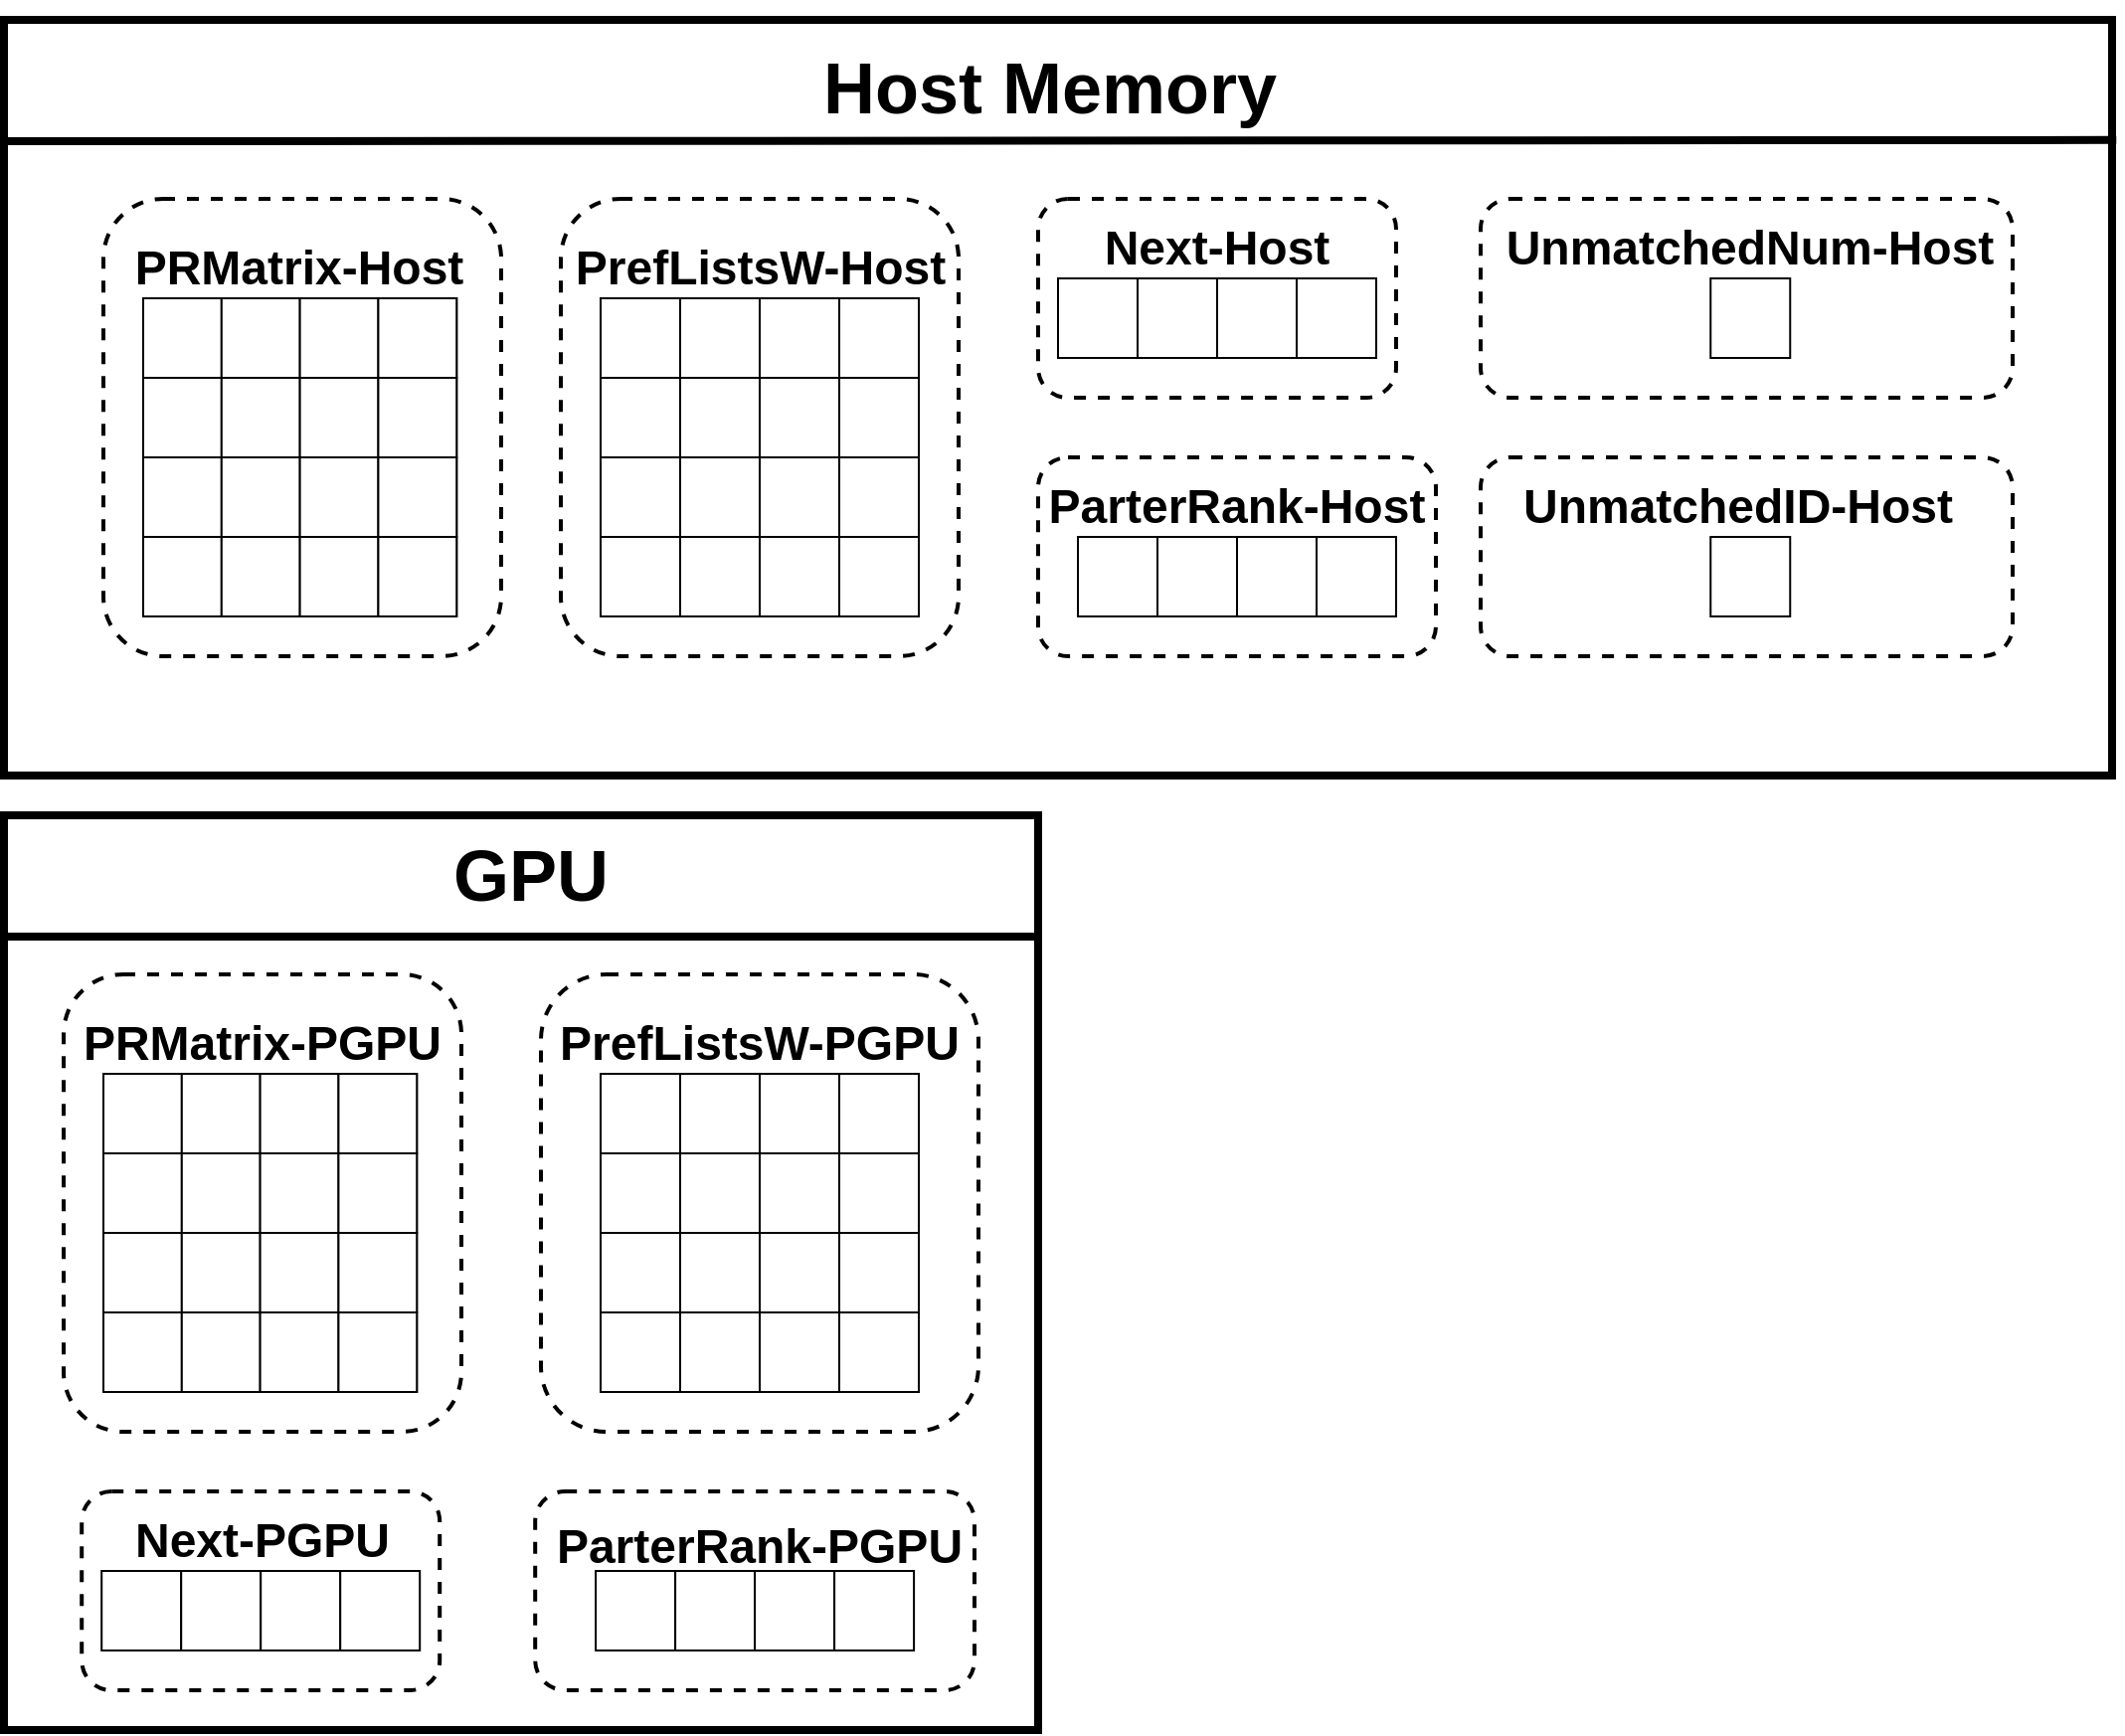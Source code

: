 <mxfile version="24.8.6">
  <diagram name="Page-1" id="25HsGfQOTVlsZXj9wSLe">
    <mxGraphModel dx="2573" dy="1393" grid="1" gridSize="10" guides="1" tooltips="1" connect="1" arrows="1" fold="1" page="1" pageScale="1" pageWidth="850" pageHeight="1100" math="0" shadow="0">
      <root>
        <mxCell id="0" />
        <mxCell id="1" parent="0" />
        <mxCell id="RQP4UaDVUN7FKSA59rx9-2" value="" style="rounded=0;whiteSpace=wrap;html=1;strokeWidth=4;" vertex="1" parent="1">
          <mxGeometry x="200" y="700" width="520" height="460" as="geometry" />
        </mxCell>
        <mxCell id="RQP4UaDVUN7FKSA59rx9-3" value="" style="rounded=0;whiteSpace=wrap;html=1;strokeWidth=4;" vertex="1" parent="1">
          <mxGeometry x="200" y="300" width="1060" height="380" as="geometry" />
        </mxCell>
        <mxCell id="RQP4UaDVUN7FKSA59rx9-5" value="" style="rounded=1;whiteSpace=wrap;html=1;fillColor=none;strokeWidth=2;dashed=1;" vertex="1" parent="1">
          <mxGeometry x="942.5" y="520" width="267.5" height="100" as="geometry" />
        </mxCell>
        <mxCell id="RQP4UaDVUN7FKSA59rx9-6" value="" style="rounded=1;whiteSpace=wrap;html=1;fillColor=none;strokeWidth=2;dashed=1;" vertex="1" parent="1">
          <mxGeometry x="942.5" y="390" width="267.5" height="100" as="geometry" />
        </mxCell>
        <mxCell id="RQP4UaDVUN7FKSA59rx9-7" value="" style="rounded=1;whiteSpace=wrap;html=1;fillColor=none;strokeWidth=2;dashed=1;" vertex="1" parent="1">
          <mxGeometry x="720" y="390" width="180" height="100" as="geometry" />
        </mxCell>
        <mxCell id="RQP4UaDVUN7FKSA59rx9-8" value="" style="rounded=1;whiteSpace=wrap;html=1;fillColor=none;strokeWidth=2;dashed=1;" vertex="1" parent="1">
          <mxGeometry x="250" y="390" width="200" height="230" as="geometry" />
        </mxCell>
        <mxCell id="RQP4UaDVUN7FKSA59rx9-9" value="" style="rounded=1;whiteSpace=wrap;html=1;fillColor=none;strokeWidth=2;dashed=1;" vertex="1" parent="1">
          <mxGeometry x="480" y="390" width="200" height="230" as="geometry" />
        </mxCell>
        <mxCell id="RQP4UaDVUN7FKSA59rx9-10" value="" style="group" vertex="1" connectable="0" parent="1">
          <mxGeometry x="500" y="440" width="160" height="160" as="geometry" />
        </mxCell>
        <mxCell id="RQP4UaDVUN7FKSA59rx9-11" value="" style="rounded=0;whiteSpace=wrap;html=1;" vertex="1" parent="RQP4UaDVUN7FKSA59rx9-10">
          <mxGeometry width="160" height="160" as="geometry" />
        </mxCell>
        <mxCell id="RQP4UaDVUN7FKSA59rx9-12" value="" style="rounded=0;whiteSpace=wrap;html=1;" vertex="1" parent="RQP4UaDVUN7FKSA59rx9-10">
          <mxGeometry width="40" height="40" as="geometry" />
        </mxCell>
        <mxCell id="RQP4UaDVUN7FKSA59rx9-13" value="" style="rounded=0;whiteSpace=wrap;html=1;" vertex="1" parent="RQP4UaDVUN7FKSA59rx9-10">
          <mxGeometry y="40" width="40" height="40" as="geometry" />
        </mxCell>
        <mxCell id="RQP4UaDVUN7FKSA59rx9-14" value="" style="rounded=0;whiteSpace=wrap;html=1;" vertex="1" parent="RQP4UaDVUN7FKSA59rx9-10">
          <mxGeometry y="80" width="40" height="40" as="geometry" />
        </mxCell>
        <mxCell id="RQP4UaDVUN7FKSA59rx9-15" value="" style="rounded=0;whiteSpace=wrap;html=1;" vertex="1" parent="RQP4UaDVUN7FKSA59rx9-10">
          <mxGeometry y="120" width="40" height="40" as="geometry" />
        </mxCell>
        <mxCell id="RQP4UaDVUN7FKSA59rx9-16" value="" style="rounded=0;whiteSpace=wrap;html=1;" vertex="1" parent="RQP4UaDVUN7FKSA59rx9-10">
          <mxGeometry x="40" width="40" height="40" as="geometry" />
        </mxCell>
        <mxCell id="RQP4UaDVUN7FKSA59rx9-17" value="" style="rounded=0;whiteSpace=wrap;html=1;" vertex="1" parent="RQP4UaDVUN7FKSA59rx9-10">
          <mxGeometry x="40" y="40" width="40" height="40" as="geometry" />
        </mxCell>
        <mxCell id="RQP4UaDVUN7FKSA59rx9-18" value="" style="rounded=0;whiteSpace=wrap;html=1;" vertex="1" parent="RQP4UaDVUN7FKSA59rx9-10">
          <mxGeometry x="40" y="80" width="40" height="40" as="geometry" />
        </mxCell>
        <mxCell id="RQP4UaDVUN7FKSA59rx9-19" value="" style="rounded=0;whiteSpace=wrap;html=1;" vertex="1" parent="RQP4UaDVUN7FKSA59rx9-10">
          <mxGeometry x="40" y="120" width="40" height="40" as="geometry" />
        </mxCell>
        <mxCell id="RQP4UaDVUN7FKSA59rx9-20" value="" style="rounded=0;whiteSpace=wrap;html=1;" vertex="1" parent="RQP4UaDVUN7FKSA59rx9-10">
          <mxGeometry x="80" width="40" height="40" as="geometry" />
        </mxCell>
        <mxCell id="RQP4UaDVUN7FKSA59rx9-21" value="" style="rounded=0;whiteSpace=wrap;html=1;" vertex="1" parent="RQP4UaDVUN7FKSA59rx9-10">
          <mxGeometry x="80" y="40" width="40" height="40" as="geometry" />
        </mxCell>
        <mxCell id="RQP4UaDVUN7FKSA59rx9-22" value="" style="rounded=0;whiteSpace=wrap;html=1;" vertex="1" parent="RQP4UaDVUN7FKSA59rx9-10">
          <mxGeometry x="80" y="80" width="40" height="40" as="geometry" />
        </mxCell>
        <mxCell id="RQP4UaDVUN7FKSA59rx9-23" value="" style="rounded=0;whiteSpace=wrap;html=1;" vertex="1" parent="RQP4UaDVUN7FKSA59rx9-10">
          <mxGeometry x="80" y="120" width="40" height="40" as="geometry" />
        </mxCell>
        <mxCell id="RQP4UaDVUN7FKSA59rx9-24" value="" style="rounded=0;whiteSpace=wrap;html=1;" vertex="1" parent="RQP4UaDVUN7FKSA59rx9-10">
          <mxGeometry x="120" width="40" height="40" as="geometry" />
        </mxCell>
        <mxCell id="RQP4UaDVUN7FKSA59rx9-25" value="" style="rounded=0;whiteSpace=wrap;html=1;" vertex="1" parent="RQP4UaDVUN7FKSA59rx9-10">
          <mxGeometry x="120" y="40" width="40" height="40" as="geometry" />
        </mxCell>
        <mxCell id="RQP4UaDVUN7FKSA59rx9-26" value="" style="rounded=0;whiteSpace=wrap;html=1;" vertex="1" parent="RQP4UaDVUN7FKSA59rx9-10">
          <mxGeometry x="120" y="80" width="40" height="40" as="geometry" />
        </mxCell>
        <mxCell id="RQP4UaDVUN7FKSA59rx9-27" value="" style="rounded=0;whiteSpace=wrap;html=1;" vertex="1" parent="RQP4UaDVUN7FKSA59rx9-10">
          <mxGeometry x="120" y="120" width="40" height="40" as="geometry" />
        </mxCell>
        <mxCell id="RQP4UaDVUN7FKSA59rx9-28" value="&lt;p style=&quot;font-size: 24px;&quot;&gt;&lt;b style=&quot;font-size: 24px;&quot;&gt;&lt;font style=&quot;font-size: 24px;&quot;&gt;PRMatrix-Host&lt;/font&gt;&lt;/b&gt;&lt;/p&gt;" style="text;html=1;align=center;verticalAlign=middle;whiteSpace=wrap;rounded=0;fontSize=24;" vertex="1" parent="1">
          <mxGeometry x="263.21" y="410" width="171.19" height="30" as="geometry" />
        </mxCell>
        <mxCell id="RQP4UaDVUN7FKSA59rx9-29" value="&lt;p&gt;&lt;b&gt;&lt;font style=&quot;font-size: 24px;&quot;&gt;PrefListsW-Host&lt;/font&gt;&lt;/b&gt;&lt;/p&gt;" style="text;html=1;align=center;verticalAlign=middle;whiteSpace=wrap;rounded=0;" vertex="1" parent="1">
          <mxGeometry x="483.75" y="410" width="192.5" height="30" as="geometry" />
        </mxCell>
        <mxCell id="RQP4UaDVUN7FKSA59rx9-30" value="" style="group" vertex="1" connectable="0" parent="1">
          <mxGeometry x="730" y="430" width="160" height="80" as="geometry" />
        </mxCell>
        <mxCell id="RQP4UaDVUN7FKSA59rx9-31" value="" style="rounded=0;whiteSpace=wrap;html=1;" vertex="1" parent="RQP4UaDVUN7FKSA59rx9-30">
          <mxGeometry width="40" height="40" as="geometry" />
        </mxCell>
        <mxCell id="RQP4UaDVUN7FKSA59rx9-32" value="" style="rounded=0;whiteSpace=wrap;html=1;" vertex="1" parent="RQP4UaDVUN7FKSA59rx9-30">
          <mxGeometry x="40" width="40" height="40" as="geometry" />
        </mxCell>
        <mxCell id="RQP4UaDVUN7FKSA59rx9-33" value="" style="rounded=0;whiteSpace=wrap;html=1;" vertex="1" parent="RQP4UaDVUN7FKSA59rx9-30">
          <mxGeometry x="80" width="40" height="40" as="geometry" />
        </mxCell>
        <mxCell id="RQP4UaDVUN7FKSA59rx9-34" value="" style="rounded=0;whiteSpace=wrap;html=1;" vertex="1" parent="RQP4UaDVUN7FKSA59rx9-30">
          <mxGeometry x="120" width="40" height="40" as="geometry" />
        </mxCell>
        <mxCell id="RQP4UaDVUN7FKSA59rx9-35" value="&lt;p style=&quot;font-size: 24px;&quot;&gt;&lt;b style=&quot;font-size: 24px;&quot;&gt;&lt;font style=&quot;font-size: 24px;&quot;&gt;Next-Host&lt;/font&gt;&lt;/b&gt;&lt;/p&gt;" style="text;html=1;align=center;verticalAlign=middle;whiteSpace=wrap;rounded=0;fontSize=24;" vertex="1" parent="1">
          <mxGeometry x="750" y="400" width="120" height="30" as="geometry" />
        </mxCell>
        <mxCell id="RQP4UaDVUN7FKSA59rx9-36" value="" style="rounded=1;whiteSpace=wrap;html=1;fillColor=none;strokeWidth=2;dashed=1;" vertex="1" parent="1">
          <mxGeometry x="720" y="520" width="200" height="100" as="geometry" />
        </mxCell>
        <mxCell id="RQP4UaDVUN7FKSA59rx9-37" value="" style="group" vertex="1" connectable="0" parent="1">
          <mxGeometry x="550" y="560" width="230" height="120" as="geometry" />
        </mxCell>
        <mxCell id="RQP4UaDVUN7FKSA59rx9-38" value="" style="rounded=0;whiteSpace=wrap;html=1;" vertex="1" parent="RQP4UaDVUN7FKSA59rx9-37">
          <mxGeometry x="190" width="40" height="40" as="geometry" />
        </mxCell>
        <mxCell id="RQP4UaDVUN7FKSA59rx9-39" value="" style="rounded=0;whiteSpace=wrap;html=1;" vertex="1" parent="RQP4UaDVUN7FKSA59rx9-37">
          <mxGeometry x="230" width="40" height="40" as="geometry" />
        </mxCell>
        <mxCell id="RQP4UaDVUN7FKSA59rx9-40" value="" style="rounded=0;whiteSpace=wrap;html=1;" vertex="1" parent="RQP4UaDVUN7FKSA59rx9-37">
          <mxGeometry x="270" width="40" height="40" as="geometry" />
        </mxCell>
        <mxCell id="RQP4UaDVUN7FKSA59rx9-41" value="" style="rounded=0;whiteSpace=wrap;html=1;" vertex="1" parent="RQP4UaDVUN7FKSA59rx9-37">
          <mxGeometry x="310" width="40" height="40" as="geometry" />
        </mxCell>
        <mxCell id="RQP4UaDVUN7FKSA59rx9-42" value="&lt;p style=&quot;font-size: 24px;&quot;&gt;&lt;b style=&quot;font-size: 24px;&quot;&gt;&lt;font style=&quot;font-size: 24px;&quot;&gt;ParterRank-Host&lt;/font&gt;&lt;/b&gt;&lt;br style=&quot;font-size: 24px;&quot;&gt;&lt;/p&gt;" style="text;html=1;align=center;verticalAlign=middle;whiteSpace=wrap;rounded=0;fontSize=24;" vertex="1" parent="1">
          <mxGeometry x="720" y="530" width="200" height="30" as="geometry" />
        </mxCell>
        <mxCell id="RQP4UaDVUN7FKSA59rx9-46" value="" style="rounded=0;whiteSpace=wrap;html=1;" vertex="1" parent="1">
          <mxGeometry x="270" y="440" width="157.612" height="160" as="geometry" />
        </mxCell>
        <mxCell id="RQP4UaDVUN7FKSA59rx9-47" value="" style="rounded=0;whiteSpace=wrap;html=1;" vertex="1" parent="1">
          <mxGeometry x="270" y="440" width="39.403" height="40" as="geometry" />
        </mxCell>
        <mxCell id="RQP4UaDVUN7FKSA59rx9-48" value="" style="rounded=0;whiteSpace=wrap;html=1;" vertex="1" parent="1">
          <mxGeometry x="270" y="480" width="39.403" height="40" as="geometry" />
        </mxCell>
        <mxCell id="RQP4UaDVUN7FKSA59rx9-49" value="" style="rounded=0;whiteSpace=wrap;html=1;" vertex="1" parent="1">
          <mxGeometry x="270" y="520" width="39.403" height="40" as="geometry" />
        </mxCell>
        <mxCell id="RQP4UaDVUN7FKSA59rx9-50" value="" style="rounded=0;whiteSpace=wrap;html=1;" vertex="1" parent="1">
          <mxGeometry x="270" y="560" width="39.403" height="40" as="geometry" />
        </mxCell>
        <mxCell id="RQP4UaDVUN7FKSA59rx9-51" value="" style="rounded=0;whiteSpace=wrap;html=1;" vertex="1" parent="1">
          <mxGeometry x="309.403" y="440" width="39.403" height="40" as="geometry" />
        </mxCell>
        <mxCell id="RQP4UaDVUN7FKSA59rx9-52" value="" style="rounded=0;whiteSpace=wrap;html=1;" vertex="1" parent="1">
          <mxGeometry x="309.403" y="480" width="39.403" height="40" as="geometry" />
        </mxCell>
        <mxCell id="RQP4UaDVUN7FKSA59rx9-53" value="" style="rounded=0;whiteSpace=wrap;html=1;" vertex="1" parent="1">
          <mxGeometry x="309.403" y="520" width="39.403" height="40" as="geometry" />
        </mxCell>
        <mxCell id="RQP4UaDVUN7FKSA59rx9-54" value="" style="rounded=0;whiteSpace=wrap;html=1;" vertex="1" parent="1">
          <mxGeometry x="309.403" y="560" width="39.403" height="40" as="geometry" />
        </mxCell>
        <mxCell id="RQP4UaDVUN7FKSA59rx9-55" value="" style="rounded=0;whiteSpace=wrap;html=1;" vertex="1" parent="1">
          <mxGeometry x="348.806" y="440" width="39.403" height="40" as="geometry" />
        </mxCell>
        <mxCell id="RQP4UaDVUN7FKSA59rx9-56" value="" style="rounded=0;whiteSpace=wrap;html=1;" vertex="1" parent="1">
          <mxGeometry x="348.806" y="480" width="39.403" height="40" as="geometry" />
        </mxCell>
        <mxCell id="RQP4UaDVUN7FKSA59rx9-57" value="" style="rounded=0;whiteSpace=wrap;html=1;" vertex="1" parent="1">
          <mxGeometry x="348.806" y="520" width="39.403" height="40" as="geometry" />
        </mxCell>
        <mxCell id="RQP4UaDVUN7FKSA59rx9-58" value="" style="rounded=0;whiteSpace=wrap;html=1;" vertex="1" parent="1">
          <mxGeometry x="348.806" y="560" width="39.403" height="40" as="geometry" />
        </mxCell>
        <mxCell id="RQP4UaDVUN7FKSA59rx9-59" value="" style="rounded=0;whiteSpace=wrap;html=1;" vertex="1" parent="1">
          <mxGeometry x="388.209" y="440" width="39.403" height="40" as="geometry" />
        </mxCell>
        <mxCell id="RQP4UaDVUN7FKSA59rx9-60" value="" style="rounded=0;whiteSpace=wrap;html=1;" vertex="1" parent="1">
          <mxGeometry x="388.209" y="480" width="39.403" height="40" as="geometry" />
        </mxCell>
        <mxCell id="RQP4UaDVUN7FKSA59rx9-61" value="" style="rounded=0;whiteSpace=wrap;html=1;" vertex="1" parent="1">
          <mxGeometry x="388.209" y="520" width="39.403" height="40" as="geometry" />
        </mxCell>
        <mxCell id="RQP4UaDVUN7FKSA59rx9-62" value="" style="rounded=0;whiteSpace=wrap;html=1;" vertex="1" parent="1">
          <mxGeometry x="388.209" y="560" width="39.403" height="40" as="geometry" />
        </mxCell>
        <mxCell id="RQP4UaDVUN7FKSA59rx9-63" value="" style="rounded=1;whiteSpace=wrap;html=1;fillColor=none;strokeWidth=2;dashed=1;" vertex="1" parent="1">
          <mxGeometry x="467.1" y="1040" width="220.9" height="100" as="geometry" />
        </mxCell>
        <mxCell id="RQP4UaDVUN7FKSA59rx9-64" value="" style="rounded=1;whiteSpace=wrap;html=1;fillColor=none;strokeWidth=2;dashed=1;" vertex="1" parent="1">
          <mxGeometry x="239.1" y="1040" width="180" height="100" as="geometry" />
        </mxCell>
        <mxCell id="RQP4UaDVUN7FKSA59rx9-65" value="&lt;b style=&quot;font-size: 36px;&quot;&gt;&lt;font style=&quot;font-size: 36px;&quot;&gt;&amp;nbsp;GPU&lt;br&gt;&lt;/font&gt;&lt;/b&gt;" style="rounded=1;whiteSpace=wrap;html=1;strokeColor=none;fillColor=none;fontSize=36;" vertex="1" parent="1">
          <mxGeometry x="265" y="710" width="390" height="40" as="geometry" />
        </mxCell>
        <mxCell id="RQP4UaDVUN7FKSA59rx9-66" value="" style="group" vertex="1" connectable="0" parent="1">
          <mxGeometry x="249.1" y="1080" width="160" height="80" as="geometry" />
        </mxCell>
        <mxCell id="RQP4UaDVUN7FKSA59rx9-67" value="" style="group" vertex="1" connectable="0" parent="RQP4UaDVUN7FKSA59rx9-66">
          <mxGeometry width="160" height="40" as="geometry" />
        </mxCell>
        <mxCell id="RQP4UaDVUN7FKSA59rx9-68" value="" style="rounded=0;whiteSpace=wrap;html=1;" vertex="1" parent="RQP4UaDVUN7FKSA59rx9-67">
          <mxGeometry width="40" height="40" as="geometry" />
        </mxCell>
        <mxCell id="RQP4UaDVUN7FKSA59rx9-69" value="" style="rounded=0;whiteSpace=wrap;html=1;" vertex="1" parent="RQP4UaDVUN7FKSA59rx9-67">
          <mxGeometry x="40" width="40" height="40" as="geometry" />
        </mxCell>
        <mxCell id="RQP4UaDVUN7FKSA59rx9-70" value="" style="rounded=0;whiteSpace=wrap;html=1;" vertex="1" parent="RQP4UaDVUN7FKSA59rx9-67">
          <mxGeometry x="80" width="40" height="40" as="geometry" />
        </mxCell>
        <mxCell id="RQP4UaDVUN7FKSA59rx9-71" value="" style="rounded=0;whiteSpace=wrap;html=1;" vertex="1" parent="RQP4UaDVUN7FKSA59rx9-67">
          <mxGeometry x="120" width="40" height="40" as="geometry" />
        </mxCell>
        <mxCell id="RQP4UaDVUN7FKSA59rx9-72" value="&lt;p style=&quot;font-size: 24px;&quot;&gt;&lt;b style=&quot;font-size: 24px;&quot;&gt;&lt;font style=&quot;font-size: 24px;&quot;&gt;Next-PGPU&lt;/font&gt;&lt;/b&gt;&lt;/p&gt;" style="text;html=1;align=center;verticalAlign=middle;whiteSpace=wrap;rounded=0;fontSize=24;" vertex="1" parent="1">
          <mxGeometry x="249.55" y="1050" width="160.45" height="30" as="geometry" />
        </mxCell>
        <mxCell id="RQP4UaDVUN7FKSA59rx9-73" value="" style="group" vertex="1" connectable="0" parent="1">
          <mxGeometry x="497.55" y="1080" width="160" height="80" as="geometry" />
        </mxCell>
        <mxCell id="RQP4UaDVUN7FKSA59rx9-74" value="" style="group" vertex="1" connectable="0" parent="RQP4UaDVUN7FKSA59rx9-73">
          <mxGeometry width="160" height="40" as="geometry" />
        </mxCell>
        <mxCell id="RQP4UaDVUN7FKSA59rx9-75" value="" style="rounded=0;whiteSpace=wrap;html=1;" vertex="1" parent="RQP4UaDVUN7FKSA59rx9-74">
          <mxGeometry width="40" height="40" as="geometry" />
        </mxCell>
        <mxCell id="RQP4UaDVUN7FKSA59rx9-76" value="" style="rounded=0;whiteSpace=wrap;html=1;" vertex="1" parent="RQP4UaDVUN7FKSA59rx9-74">
          <mxGeometry x="40" width="40" height="40" as="geometry" />
        </mxCell>
        <mxCell id="RQP4UaDVUN7FKSA59rx9-77" value="" style="rounded=0;whiteSpace=wrap;html=1;" vertex="1" parent="RQP4UaDVUN7FKSA59rx9-74">
          <mxGeometry x="80" width="40" height="40" as="geometry" />
        </mxCell>
        <mxCell id="RQP4UaDVUN7FKSA59rx9-78" value="" style="rounded=0;whiteSpace=wrap;html=1;" vertex="1" parent="RQP4UaDVUN7FKSA59rx9-74">
          <mxGeometry x="120" width="40" height="40" as="geometry" />
        </mxCell>
        <mxCell id="RQP4UaDVUN7FKSA59rx9-79" value="&lt;p style=&quot;font-size: 24px;&quot;&gt;&lt;b style=&quot;font-size: 24px;&quot;&gt;&lt;font style=&quot;font-size: 24px;&quot;&gt;ParterRank-PGPU&lt;/font&gt;&lt;/b&gt;&lt;/p&gt;" style="text;html=1;align=center;verticalAlign=middle;whiteSpace=wrap;rounded=0;fontSize=24;" vertex="1" parent="1">
          <mxGeometry x="470" y="1050" width="220" height="36.85" as="geometry" />
        </mxCell>
        <mxCell id="RQP4UaDVUN7FKSA59rx9-80" value="&lt;b style=&quot;&quot;&gt;&lt;font style=&quot;font-size: 36px;&quot;&gt;Host Memory&lt;/font&gt;&lt;/b&gt;" style="rounded=1;whiteSpace=wrap;html=1;strokeColor=none;fillColor=none;strokeWidth=3;fontSize=48;" vertex="1" parent="1">
          <mxGeometry x="571" y="290" width="310" height="80" as="geometry" />
        </mxCell>
        <mxCell id="RQP4UaDVUN7FKSA59rx9-81" value="" style="rounded=0;whiteSpace=wrap;html=1;" vertex="1" parent="1">
          <mxGeometry x="1058.13" y="560" width="40" height="40" as="geometry" />
        </mxCell>
        <mxCell id="RQP4UaDVUN7FKSA59rx9-82" value="" style="rounded=0;whiteSpace=wrap;html=1;" vertex="1" parent="1">
          <mxGeometry x="1058.13" y="430" width="40" height="40" as="geometry" />
        </mxCell>
        <mxCell id="RQP4UaDVUN7FKSA59rx9-83" value="&lt;p style=&quot;font-size: 24px;&quot;&gt;&lt;b style=&quot;font-size: 24px;&quot;&gt;&lt;font style=&quot;font-size: 24px;&quot;&gt;UnmatchedNum-Host&lt;/font&gt;&lt;/b&gt;&lt;br style=&quot;font-size: 24px;&quot;&gt;&lt;/p&gt;" style="text;html=1;align=center;verticalAlign=middle;whiteSpace=wrap;rounded=0;fontSize=24;" vertex="1" parent="1">
          <mxGeometry x="946.25" y="400" width="263.75" height="30" as="geometry" />
        </mxCell>
        <mxCell id="RQP4UaDVUN7FKSA59rx9-84" value="&lt;p style=&quot;font-size: 24px;&quot;&gt;&lt;b style=&quot;font-size: 24px;&quot;&gt;&lt;font style=&quot;font-size: 24px;&quot;&gt;UnmatchedID-Host&lt;/font&gt;&lt;/b&gt;&lt;br style=&quot;font-size: 24px;&quot;&gt;&lt;/p&gt;" style="text;html=1;align=center;verticalAlign=middle;whiteSpace=wrap;rounded=0;fontSize=24;" vertex="1" parent="1">
          <mxGeometry x="942.5" y="530" width="257.5" height="30" as="geometry" />
        </mxCell>
        <mxCell id="RQP4UaDVUN7FKSA59rx9-92" value="" style="rounded=1;whiteSpace=wrap;html=1;fillColor=none;strokeWidth=2;dashed=1;" vertex="1" parent="1">
          <mxGeometry x="230" y="780" width="200" height="230" as="geometry" />
        </mxCell>
        <mxCell id="RQP4UaDVUN7FKSA59rx9-93" value="" style="rounded=1;whiteSpace=wrap;html=1;fillColor=none;strokeWidth=2;dashed=1;" vertex="1" parent="1">
          <mxGeometry x="470" y="780" width="220" height="230" as="geometry" />
        </mxCell>
        <mxCell id="RQP4UaDVUN7FKSA59rx9-94" value="" style="group" vertex="1" connectable="0" parent="1">
          <mxGeometry x="500" y="830" width="160" height="160" as="geometry" />
        </mxCell>
        <mxCell id="RQP4UaDVUN7FKSA59rx9-95" value="" style="rounded=0;whiteSpace=wrap;html=1;" vertex="1" parent="RQP4UaDVUN7FKSA59rx9-94">
          <mxGeometry width="160" height="160" as="geometry" />
        </mxCell>
        <mxCell id="RQP4UaDVUN7FKSA59rx9-96" value="" style="rounded=0;whiteSpace=wrap;html=1;" vertex="1" parent="RQP4UaDVUN7FKSA59rx9-94">
          <mxGeometry width="40" height="40" as="geometry" />
        </mxCell>
        <mxCell id="RQP4UaDVUN7FKSA59rx9-97" value="" style="rounded=0;whiteSpace=wrap;html=1;" vertex="1" parent="RQP4UaDVUN7FKSA59rx9-94">
          <mxGeometry y="40" width="40" height="40" as="geometry" />
        </mxCell>
        <mxCell id="RQP4UaDVUN7FKSA59rx9-98" value="" style="rounded=0;whiteSpace=wrap;html=1;" vertex="1" parent="RQP4UaDVUN7FKSA59rx9-94">
          <mxGeometry y="80" width="40" height="40" as="geometry" />
        </mxCell>
        <mxCell id="RQP4UaDVUN7FKSA59rx9-99" value="" style="rounded=0;whiteSpace=wrap;html=1;" vertex="1" parent="RQP4UaDVUN7FKSA59rx9-94">
          <mxGeometry y="120" width="40" height="40" as="geometry" />
        </mxCell>
        <mxCell id="RQP4UaDVUN7FKSA59rx9-100" value="" style="rounded=0;whiteSpace=wrap;html=1;" vertex="1" parent="RQP4UaDVUN7FKSA59rx9-94">
          <mxGeometry x="40" width="40" height="40" as="geometry" />
        </mxCell>
        <mxCell id="RQP4UaDVUN7FKSA59rx9-101" value="" style="rounded=0;whiteSpace=wrap;html=1;" vertex="1" parent="RQP4UaDVUN7FKSA59rx9-94">
          <mxGeometry x="40" y="40" width="40" height="40" as="geometry" />
        </mxCell>
        <mxCell id="RQP4UaDVUN7FKSA59rx9-102" value="" style="rounded=0;whiteSpace=wrap;html=1;" vertex="1" parent="RQP4UaDVUN7FKSA59rx9-94">
          <mxGeometry x="40" y="80" width="40" height="40" as="geometry" />
        </mxCell>
        <mxCell id="RQP4UaDVUN7FKSA59rx9-103" value="" style="rounded=0;whiteSpace=wrap;html=1;" vertex="1" parent="RQP4UaDVUN7FKSA59rx9-94">
          <mxGeometry x="40" y="120" width="40" height="40" as="geometry" />
        </mxCell>
        <mxCell id="RQP4UaDVUN7FKSA59rx9-104" value="" style="rounded=0;whiteSpace=wrap;html=1;" vertex="1" parent="RQP4UaDVUN7FKSA59rx9-94">
          <mxGeometry x="80" width="40" height="40" as="geometry" />
        </mxCell>
        <mxCell id="RQP4UaDVUN7FKSA59rx9-105" value="" style="rounded=0;whiteSpace=wrap;html=1;" vertex="1" parent="RQP4UaDVUN7FKSA59rx9-94">
          <mxGeometry x="80" y="40" width="40" height="40" as="geometry" />
        </mxCell>
        <mxCell id="RQP4UaDVUN7FKSA59rx9-106" value="" style="rounded=0;whiteSpace=wrap;html=1;" vertex="1" parent="RQP4UaDVUN7FKSA59rx9-94">
          <mxGeometry x="80" y="80" width="40" height="40" as="geometry" />
        </mxCell>
        <mxCell id="RQP4UaDVUN7FKSA59rx9-107" value="" style="rounded=0;whiteSpace=wrap;html=1;" vertex="1" parent="RQP4UaDVUN7FKSA59rx9-94">
          <mxGeometry x="80" y="120" width="40" height="40" as="geometry" />
        </mxCell>
        <mxCell id="RQP4UaDVUN7FKSA59rx9-108" value="" style="rounded=0;whiteSpace=wrap;html=1;" vertex="1" parent="RQP4UaDVUN7FKSA59rx9-94">
          <mxGeometry x="120" width="40" height="40" as="geometry" />
        </mxCell>
        <mxCell id="RQP4UaDVUN7FKSA59rx9-109" value="" style="rounded=0;whiteSpace=wrap;html=1;" vertex="1" parent="RQP4UaDVUN7FKSA59rx9-94">
          <mxGeometry x="120" y="40" width="40" height="40" as="geometry" />
        </mxCell>
        <mxCell id="RQP4UaDVUN7FKSA59rx9-110" value="" style="rounded=0;whiteSpace=wrap;html=1;" vertex="1" parent="RQP4UaDVUN7FKSA59rx9-94">
          <mxGeometry x="120" y="80" width="40" height="40" as="geometry" />
        </mxCell>
        <mxCell id="RQP4UaDVUN7FKSA59rx9-111" value="" style="rounded=0;whiteSpace=wrap;html=1;" vertex="1" parent="RQP4UaDVUN7FKSA59rx9-94">
          <mxGeometry x="120" y="120" width="40" height="40" as="geometry" />
        </mxCell>
        <mxCell id="RQP4UaDVUN7FKSA59rx9-112" value="&lt;p style=&quot;font-size: 24px;&quot;&gt;&lt;b style=&quot;font-size: 24px;&quot;&gt;&lt;font style=&quot;font-size: 24px;&quot;&gt;PRMatrix-PGPU&lt;/font&gt;&lt;/b&gt;&lt;/p&gt;" style="text;html=1;align=center;verticalAlign=middle;whiteSpace=wrap;rounded=0;fontSize=24;" vertex="1" parent="1">
          <mxGeometry x="232.8" y="800" width="194.4" height="30" as="geometry" />
        </mxCell>
        <mxCell id="RQP4UaDVUN7FKSA59rx9-113" value="&lt;p&gt;&lt;b&gt;&lt;font style=&quot;font-size: 24px;&quot;&gt;PrefListsW-PGPU&lt;/font&gt;&lt;/b&gt;&lt;/p&gt;" style="text;html=1;align=center;verticalAlign=middle;whiteSpace=wrap;rounded=0;" vertex="1" parent="1">
          <mxGeometry x="476.88" y="800" width="206.25" height="30" as="geometry" />
        </mxCell>
        <mxCell id="RQP4UaDVUN7FKSA59rx9-114" value="" style="rounded=0;whiteSpace=wrap;html=1;" vertex="1" parent="1">
          <mxGeometry x="250" y="830" width="157.612" height="160" as="geometry" />
        </mxCell>
        <mxCell id="RQP4UaDVUN7FKSA59rx9-115" value="" style="rounded=0;whiteSpace=wrap;html=1;" vertex="1" parent="1">
          <mxGeometry x="250" y="830" width="39.403" height="40" as="geometry" />
        </mxCell>
        <mxCell id="RQP4UaDVUN7FKSA59rx9-116" value="" style="rounded=0;whiteSpace=wrap;html=1;" vertex="1" parent="1">
          <mxGeometry x="250" y="870" width="39.403" height="40" as="geometry" />
        </mxCell>
        <mxCell id="RQP4UaDVUN7FKSA59rx9-117" value="" style="rounded=0;whiteSpace=wrap;html=1;" vertex="1" parent="1">
          <mxGeometry x="250" y="910" width="39.403" height="40" as="geometry" />
        </mxCell>
        <mxCell id="RQP4UaDVUN7FKSA59rx9-118" value="" style="rounded=0;whiteSpace=wrap;html=1;" vertex="1" parent="1">
          <mxGeometry x="250" y="950" width="39.403" height="40" as="geometry" />
        </mxCell>
        <mxCell id="RQP4UaDVUN7FKSA59rx9-119" value="" style="rounded=0;whiteSpace=wrap;html=1;" vertex="1" parent="1">
          <mxGeometry x="289.403" y="830" width="39.403" height="40" as="geometry" />
        </mxCell>
        <mxCell id="RQP4UaDVUN7FKSA59rx9-120" value="" style="rounded=0;whiteSpace=wrap;html=1;" vertex="1" parent="1">
          <mxGeometry x="289.403" y="870" width="39.403" height="40" as="geometry" />
        </mxCell>
        <mxCell id="RQP4UaDVUN7FKSA59rx9-121" value="" style="rounded=0;whiteSpace=wrap;html=1;" vertex="1" parent="1">
          <mxGeometry x="289.403" y="910" width="39.403" height="40" as="geometry" />
        </mxCell>
        <mxCell id="RQP4UaDVUN7FKSA59rx9-122" value="" style="rounded=0;whiteSpace=wrap;html=1;" vertex="1" parent="1">
          <mxGeometry x="289.403" y="950" width="39.403" height="40" as="geometry" />
        </mxCell>
        <mxCell id="RQP4UaDVUN7FKSA59rx9-123" value="" style="rounded=0;whiteSpace=wrap;html=1;" vertex="1" parent="1">
          <mxGeometry x="328.806" y="830" width="39.403" height="40" as="geometry" />
        </mxCell>
        <mxCell id="RQP4UaDVUN7FKSA59rx9-124" value="" style="rounded=0;whiteSpace=wrap;html=1;" vertex="1" parent="1">
          <mxGeometry x="328.806" y="870" width="39.403" height="40" as="geometry" />
        </mxCell>
        <mxCell id="RQP4UaDVUN7FKSA59rx9-125" value="" style="rounded=0;whiteSpace=wrap;html=1;" vertex="1" parent="1">
          <mxGeometry x="328.806" y="910" width="39.403" height="40" as="geometry" />
        </mxCell>
        <mxCell id="RQP4UaDVUN7FKSA59rx9-126" value="" style="rounded=0;whiteSpace=wrap;html=1;" vertex="1" parent="1">
          <mxGeometry x="328.806" y="950" width="39.403" height="40" as="geometry" />
        </mxCell>
        <mxCell id="RQP4UaDVUN7FKSA59rx9-127" value="" style="rounded=0;whiteSpace=wrap;html=1;" vertex="1" parent="1">
          <mxGeometry x="368.209" y="830" width="39.403" height="40" as="geometry" />
        </mxCell>
        <mxCell id="RQP4UaDVUN7FKSA59rx9-128" value="" style="rounded=0;whiteSpace=wrap;html=1;" vertex="1" parent="1">
          <mxGeometry x="368.209" y="870" width="39.403" height="40" as="geometry" />
        </mxCell>
        <mxCell id="RQP4UaDVUN7FKSA59rx9-129" value="" style="rounded=0;whiteSpace=wrap;html=1;" vertex="1" parent="1">
          <mxGeometry x="368.209" y="910" width="39.403" height="40" as="geometry" />
        </mxCell>
        <mxCell id="RQP4UaDVUN7FKSA59rx9-130" value="" style="rounded=0;whiteSpace=wrap;html=1;" vertex="1" parent="1">
          <mxGeometry x="368.209" y="950" width="39.403" height="40" as="geometry" />
        </mxCell>
        <mxCell id="RQP4UaDVUN7FKSA59rx9-142" value="" style="endArrow=none;html=1;rounded=0;exitX=0.001;exitY=0.108;exitDx=0;exitDy=0;exitPerimeter=0;strokeWidth=4;entryX=1.002;entryY=0.159;entryDx=0;entryDy=0;entryPerimeter=0;" edge="1" parent="1" target="RQP4UaDVUN7FKSA59rx9-3">
          <mxGeometry width="50" height="50" relative="1" as="geometry">
            <mxPoint x="201.04" y="361.04" as="sourcePoint" />
            <mxPoint x="1241" y="361" as="targetPoint" />
          </mxGeometry>
        </mxCell>
        <mxCell id="RQP4UaDVUN7FKSA59rx9-143" value="" style="endArrow=none;html=1;rounded=0;exitX=0.001;exitY=0.108;exitDx=0;exitDy=0;exitPerimeter=0;strokeWidth=4;" edge="1" parent="1">
          <mxGeometry width="50" height="50" relative="1" as="geometry">
            <mxPoint x="201.04" y="761.04" as="sourcePoint" />
            <mxPoint x="720" y="761" as="targetPoint" />
          </mxGeometry>
        </mxCell>
      </root>
    </mxGraphModel>
  </diagram>
</mxfile>
